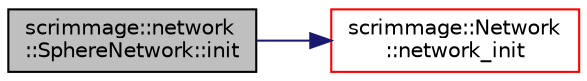 digraph "scrimmage::network::SphereNetwork::init"
{
 // LATEX_PDF_SIZE
  edge [fontname="Helvetica",fontsize="10",labelfontname="Helvetica",labelfontsize="10"];
  node [fontname="Helvetica",fontsize="10",shape=record];
  rankdir="LR";
  Node1 [label="scrimmage::network\l::SphereNetwork::init",height=0.2,width=0.4,color="black", fillcolor="grey75", style="filled", fontcolor="black",tooltip=" "];
  Node1 -> Node2 [color="midnightblue",fontsize="10",style="solid",fontname="Helvetica"];
  Node2 [label="scrimmage::Network\l::network_init",height=0.2,width=0.4,color="red", fillcolor="white", style="filled",URL="$classscrimmage_1_1Network.html#add93e2f15df49ec4defd38a512759738",tooltip=" "];
}
